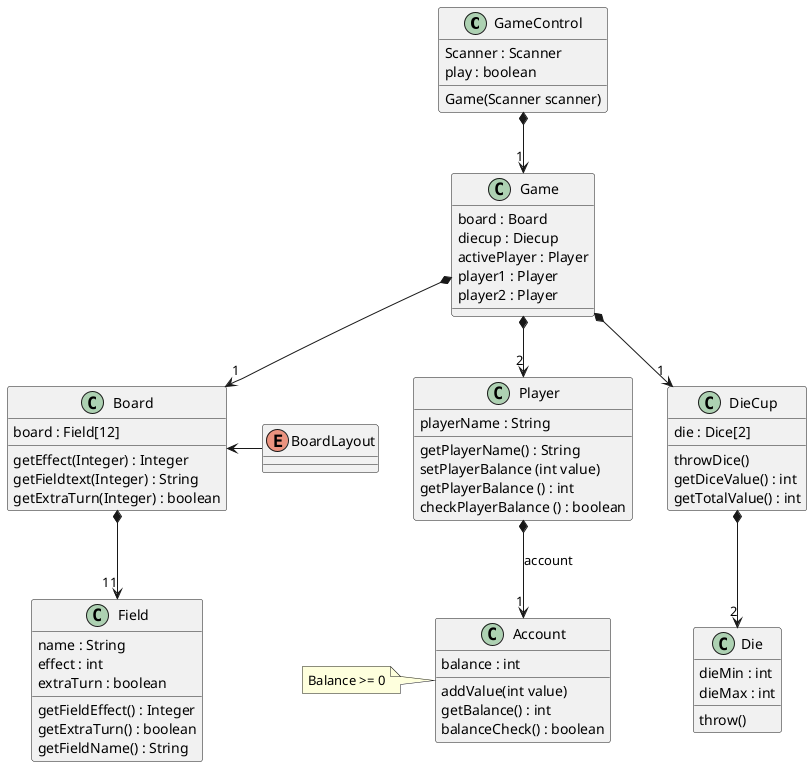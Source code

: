 @startuml ClassDiagram

class "GameControl" as GameControl {
    Scanner : Scanner
    play : boolean

    Game(Scanner scanner)
}

class "Player" as Player {
    playerName : String

    getPlayerName() : String
    setPlayerBalance (int value)
    getPlayerBalance () : int
    checkPlayerBalance () : boolean

}

class "Account" as Account {
    balance : int

    addValue(int value)
    getBalance() : int
    balanceCheck() : boolean
}
note left
    Balance >= 0
    end note

class "DieCup" as Diecup {
    die : Dice[2]
    
    throwDice()
    getDiceValue() : int
    getTotalValue() : int
}

class "Die" as Dice {
    dieMin : int
    dieMax : int

    throw()
}

class "Board" as Board {
    board : Field[12]

    getEffect(Integer) : Integer
    getFieldtext(Integer) : String
    getExtraTurn(Integer) : boolean
}
enum BoardLayout{
}

class "Field" as Field {
    name : String
    effect : int
    extraTurn : boolean

    getFieldEffect() : Integer
    getExtraTurn() : boolean
    getFieldName() : String
}

class "Game" as Game{
    board : Board
    diecup : Diecup
    activePlayer : Player
    player1 : Player
    player2 : Player
}


Player *--> "1" Account : account
GameControl *--> "1" Game
Game *--> "2" Player 
Game *--> "1" Board
Board <-r- BoardLayout
Board  *--> "11" Field
Game  *--> "1" Diecup
Diecup *--> "2" Dice
@enduml